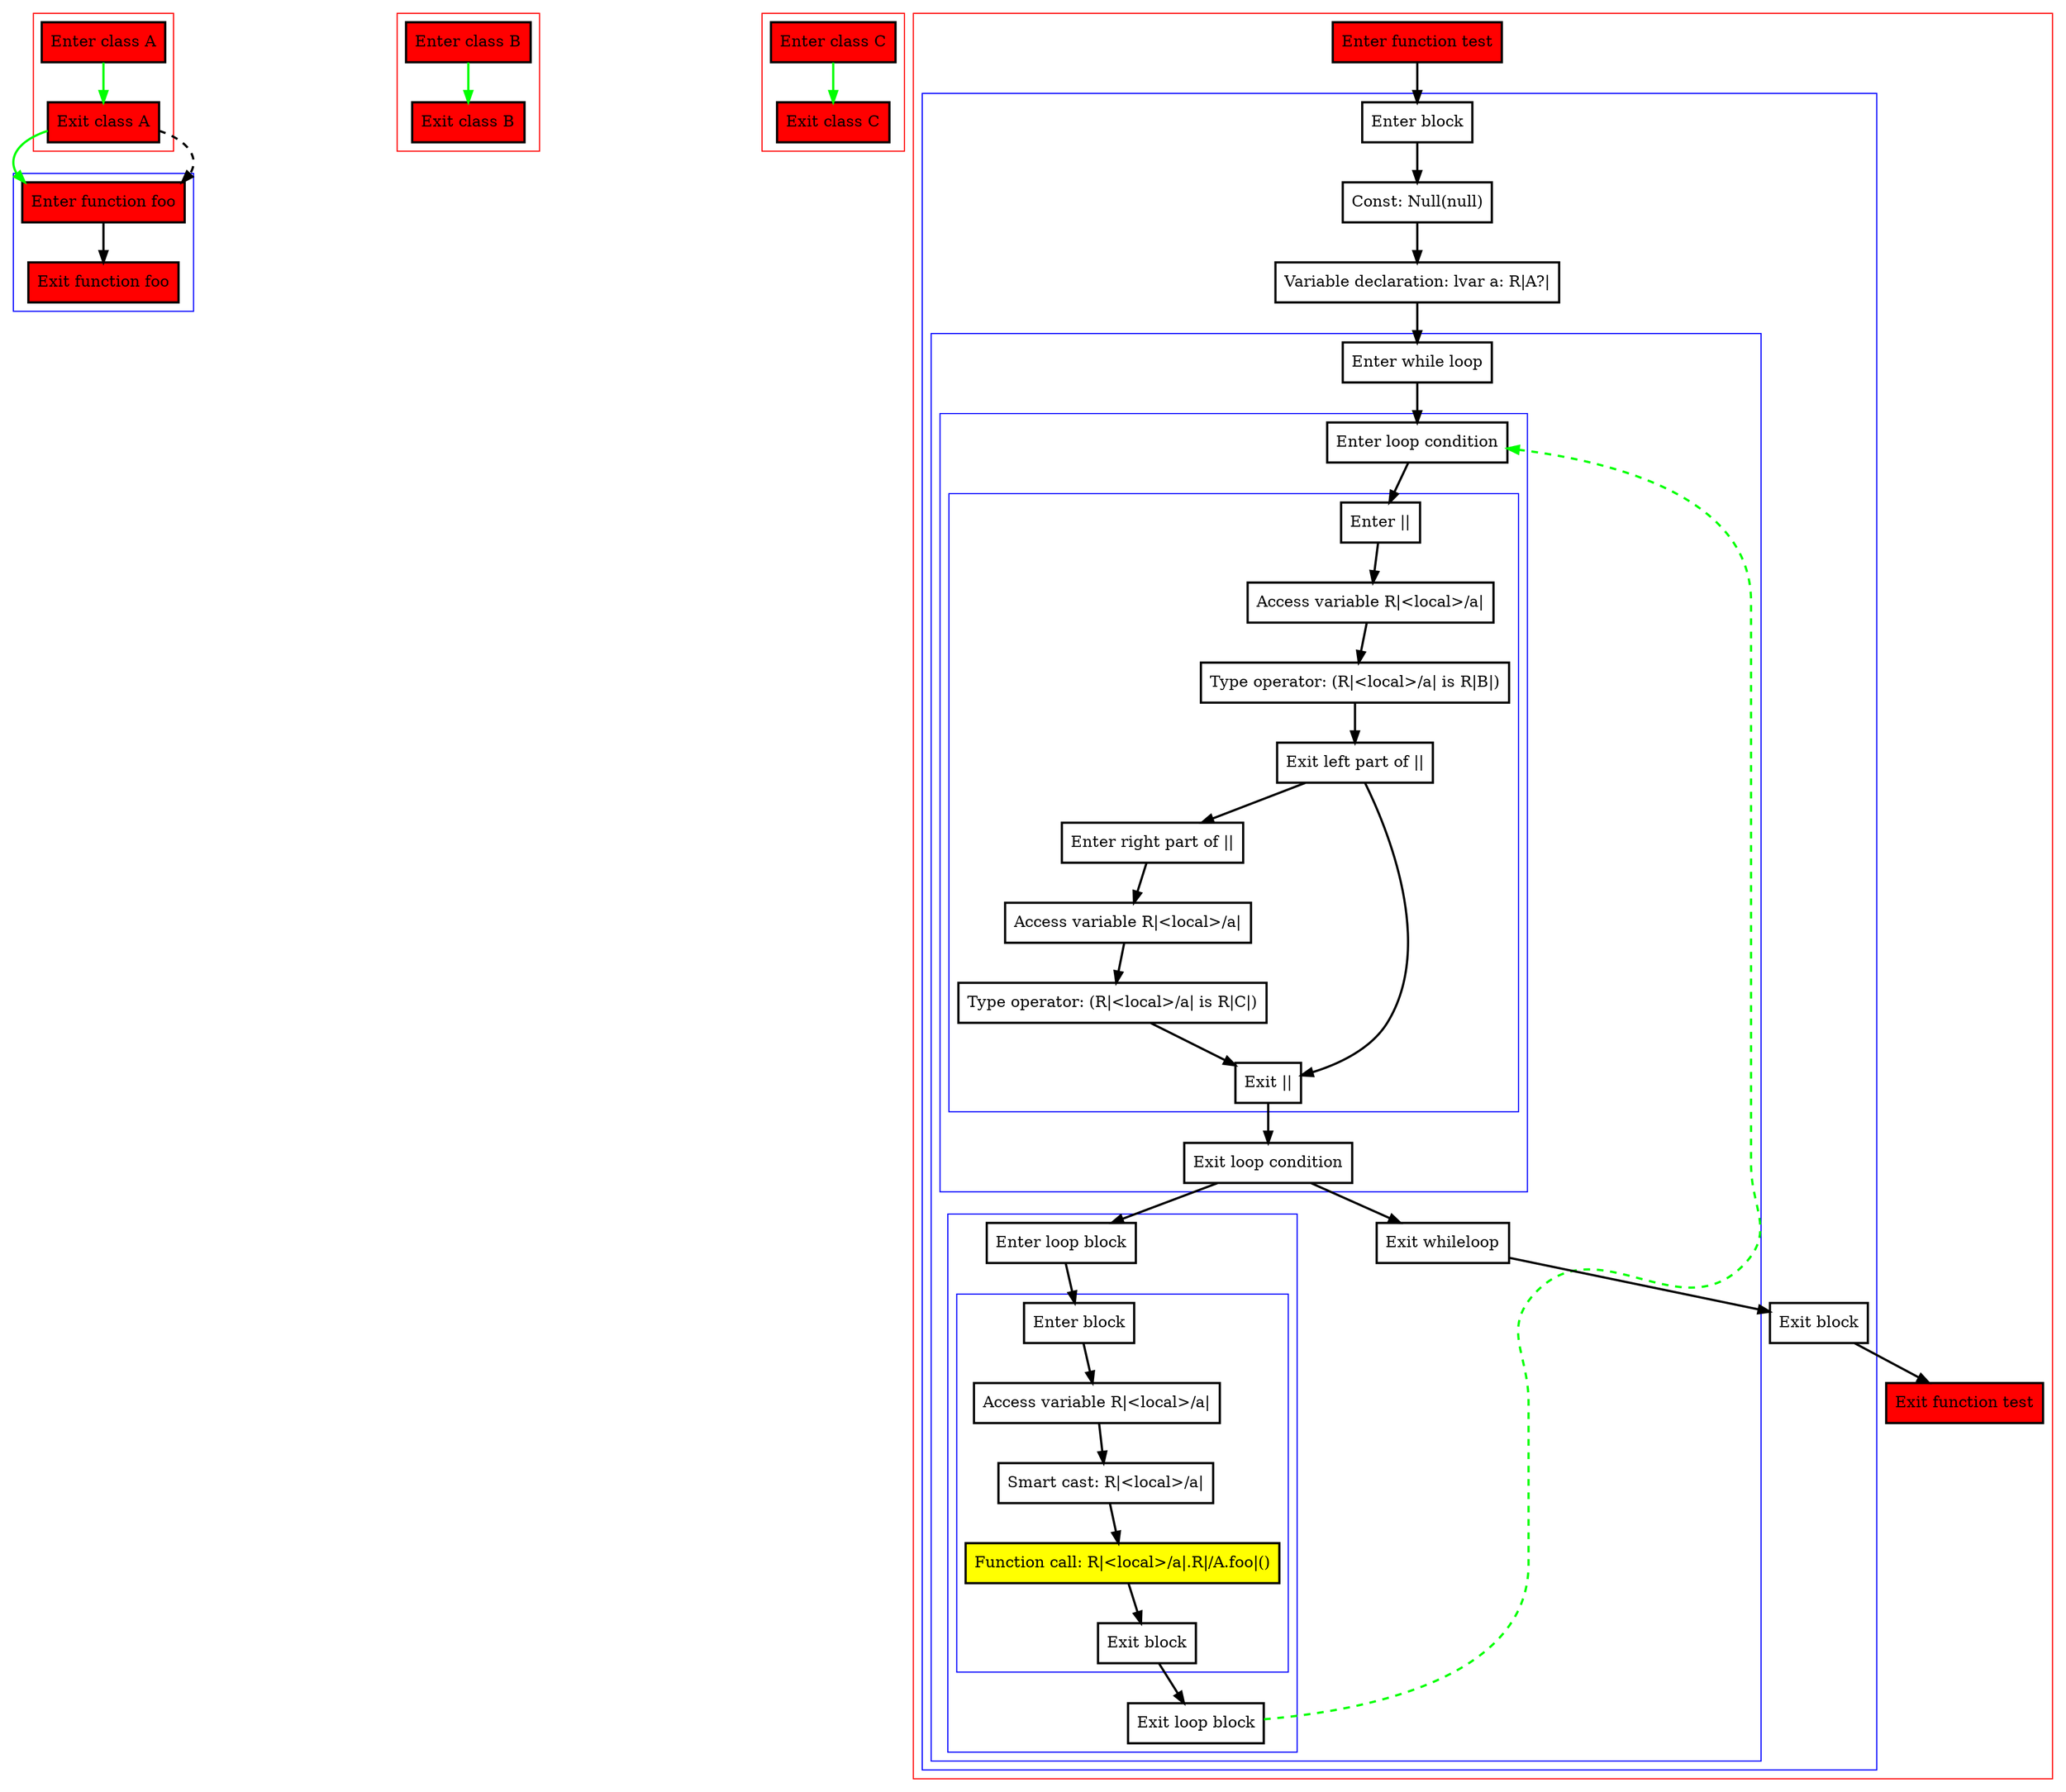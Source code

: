 digraph dataFlowInfoFromWhileCondition_kt {
    graph [nodesep=3]
    node [shape=box penwidth=2]
    edge [penwidth=2]

    subgraph cluster_0 {
        color=red
        0 [label="Enter class A" style="filled" fillcolor=red];
        1 [label="Exit class A" style="filled" fillcolor=red];
    }
    subgraph cluster_1 {
        color=blue
        2 [label="Enter function foo" style="filled" fillcolor=red];
        3 [label="Exit function foo" style="filled" fillcolor=red];
    }
    0 -> {1} [color=green];
    1 -> {2} [color=green];
    1 -> {2} [style=dashed];
    2 -> {3};

    subgraph cluster_2 {
        color=red
        4 [label="Enter class B" style="filled" fillcolor=red];
        5 [label="Exit class B" style="filled" fillcolor=red];
    }
    4 -> {5} [color=green];

    subgraph cluster_3 {
        color=red
        6 [label="Enter class C" style="filled" fillcolor=red];
        7 [label="Exit class C" style="filled" fillcolor=red];
    }
    6 -> {7} [color=green];

    subgraph cluster_4 {
        color=red
        8 [label="Enter function test" style="filled" fillcolor=red];
        subgraph cluster_5 {
            color=blue
            9 [label="Enter block"];
            10 [label="Const: Null(null)"];
            11 [label="Variable declaration: lvar a: R|A?|"];
            subgraph cluster_6 {
                color=blue
                12 [label="Enter while loop"];
                subgraph cluster_7 {
                    color=blue
                    13 [label="Enter loop condition"];
                    subgraph cluster_8 {
                        color=blue
                        14 [label="Enter ||"];
                        15 [label="Access variable R|<local>/a|"];
                        16 [label="Type operator: (R|<local>/a| is R|B|)"];
                        17 [label="Exit left part of ||"];
                        18 [label="Enter right part of ||"];
                        19 [label="Access variable R|<local>/a|"];
                        20 [label="Type operator: (R|<local>/a| is R|C|)"];
                        21 [label="Exit ||"];
                    }
                    22 [label="Exit loop condition"];
                }
                subgraph cluster_9 {
                    color=blue
                    23 [label="Enter loop block"];
                    subgraph cluster_10 {
                        color=blue
                        24 [label="Enter block"];
                        25 [label="Access variable R|<local>/a|"];
                        26 [label="Smart cast: R|<local>/a|"];
                        27 [label="Function call: R|<local>/a|.R|/A.foo|()" style="filled" fillcolor=yellow];
                        28 [label="Exit block"];
                    }
                    29 [label="Exit loop block"];
                }
                30 [label="Exit whileloop"];
            }
            31 [label="Exit block"];
        }
        32 [label="Exit function test" style="filled" fillcolor=red];
    }
    8 -> {9};
    9 -> {10};
    10 -> {11};
    11 -> {12};
    12 -> {13};
    13 -> {14};
    14 -> {15};
    15 -> {16};
    16 -> {17};
    17 -> {18 21};
    18 -> {19};
    19 -> {20};
    20 -> {21};
    21 -> {22};
    22 -> {23 30};
    23 -> {24};
    24 -> {25};
    25 -> {26};
    26 -> {27};
    27 -> {28};
    28 -> {29};
    29 -> {13} [color=green style=dashed];
    30 -> {31};
    31 -> {32};

}
